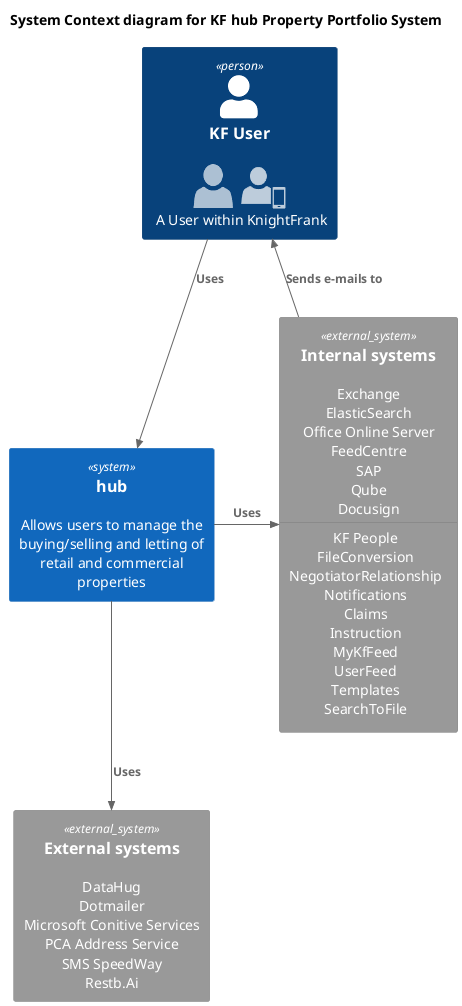@startuml Application Context
!include <c4/C4_Context.puml>  
!include <office/Users/user.puml>
!include <office/Users/mobile_user.puml>

'LAYOUT_WITH_LEGEND

title System Context diagram for KF hub Property Portfolio System

Person(user  , KF User , "<$user> <$mobile_user>\n A User within KnightFrank" )

System(hub_system, "hub", "Allows users to manage the buying/selling and letting of retail and commercial properties")

System_Ext(int_systems, "Internal systems", "Exchange\nElasticSearch\nOffice Online Server\nFeedCentre\nSAP\nQube\nDocusign\n--------\nKF People\nFileConversion\nNegotiatorRelationship\nNotifications\nClaims\nInstruction\nMyKfFeed\nUserFeed\nTemplates\nSearchToFile")

System_Ext(ext_systems, "External systems", "DataHug\nDotmailer\nMicrosoft Conitive Services\nPCA Address Service\nSMS SpeedWay\nRestb.Ai")

Rel(user, hub_system, "Uses")
Rel_Back(user, int_systems, "Sends e-mails to")
Rel_Neighbor(hub_system, int_systems, "Uses")
Rel(hub_system, ext_systems, "Uses")

@enduml

